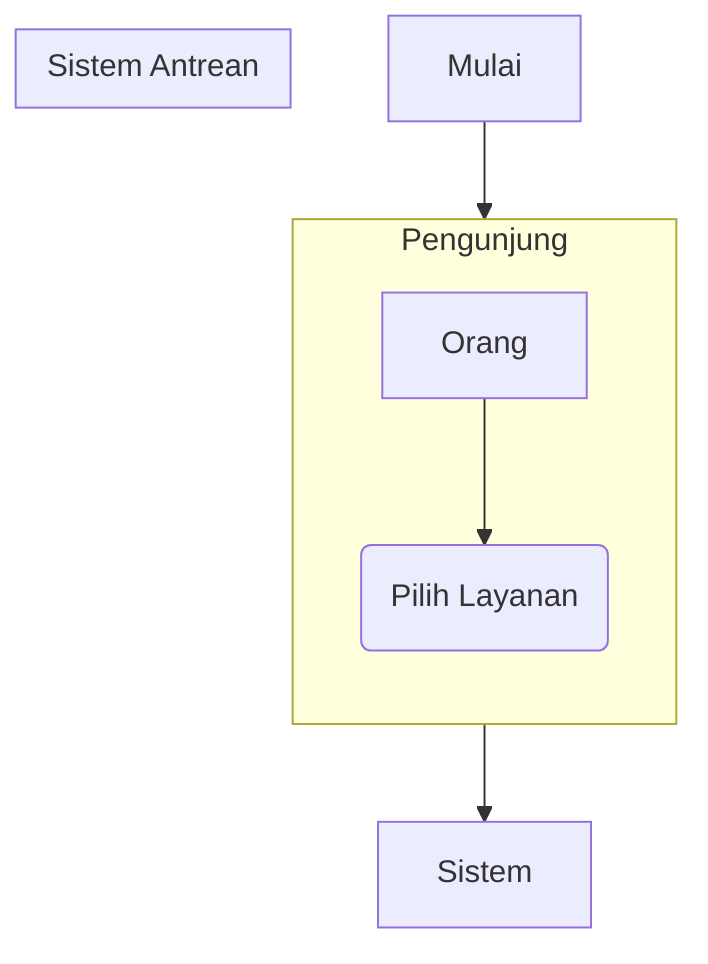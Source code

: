 flowchart TB
  Mulai --> Pengunjung
  Pengunjung --> Sistem
  subgraph Pengunjung
    direction TB
    Orang --> p1("`Pilih Layanan`")
  end  
  subgraph Sistem Antrean
    direction TB
  end